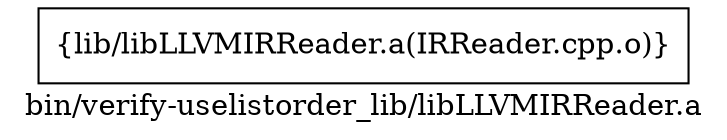 digraph "bin/verify-uselistorder_lib/libLLVMIRReader.a" {
	label="bin/verify-uselistorder_lib/libLLVMIRReader.a";
	rankdir=LR;

	Node0x55f6c7b28798 [shape=record,shape=box,group=0,label="{lib/libLLVMIRReader.a(IRReader.cpp.o)}"];
}
